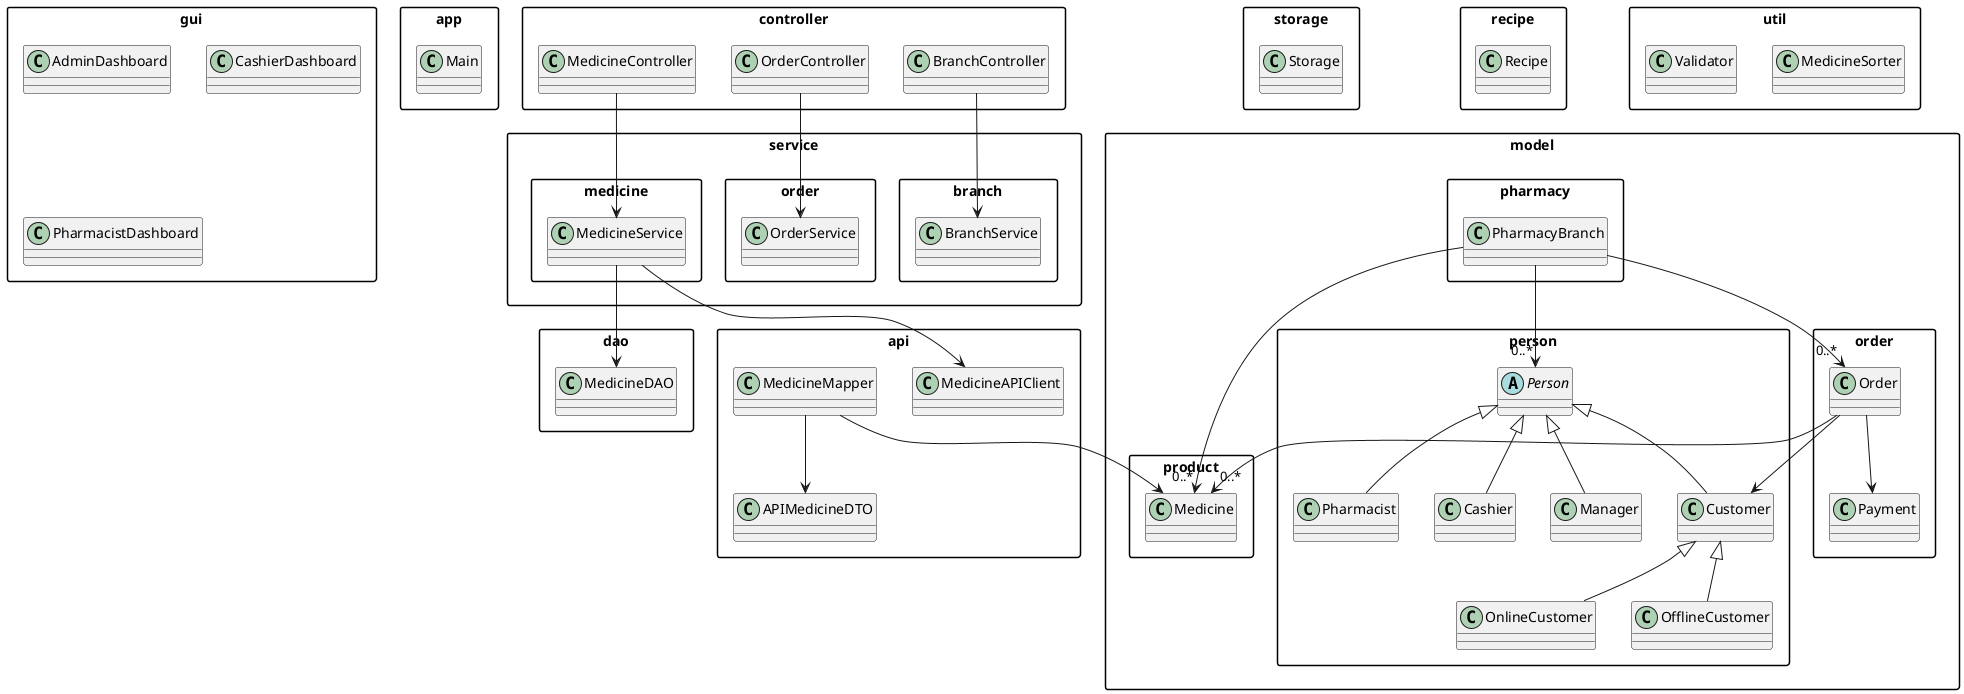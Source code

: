 @startuml
' Set up styling
skinparam packageStyle rectangle

' Packages and classes

package "app" {
  class Main
}

package "controller" {
  class BranchController
  class OrderController
  class MedicineController
}

package "model.person" {
  abstract class Person
  class Manager
  class Pharmacist
  class Cashier
  class Customer
  class OnlineCustomer
  class OfflineCustomer
}

package "model.product" {
  class Medicine
}

package "model.order" {
  class Order
  class Payment
}

package "model.pharmacy" {
  class PharmacyBranch
}

package "service.medicine" {
  class MedicineService
}

package "service.branch" {
  class BranchService
}

package "service.order" {
  class OrderService
}

package "dao" {
  class MedicineDAO
}

package "api" {
  class MedicineAPIClient
  class MedicineMapper
  class APIMedicineDTO
}

package "gui" {
  class AdminDashboard
  class CashierDashboard
  class PharmacistDashboard
}

package "storage" {
  class Storage
}

package "recipe" {
  class Recipe
}

package "util" {
  class MedicineSorter
  class Validator
}

' Inheritance
Person <|-- Manager
Person <|-- Pharmacist
Person <|-- Cashier
Person <|-- Customer
Customer <|-- OnlineCustomer
Customer <|-- OfflineCustomer

' Relationships
Order --> "0..*" Medicine
Order --> Customer
Order --> Payment
PharmacyBranch --> "0..*" Person
PharmacyBranch --> "0..*" Order
PharmacyBranch --> "0..*" Medicine

MedicineService --> MedicineDAO
MedicineService --> MedicineAPIClient
MedicineMapper --> APIMedicineDTO
MedicineMapper --> Medicine

MedicineController --> MedicineService
OrderController --> OrderService
BranchController --> BranchService

@enduml
